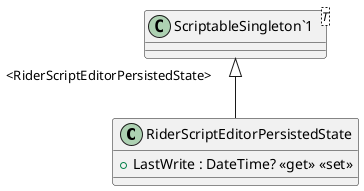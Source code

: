 @startuml
class RiderScriptEditorPersistedState {
    + LastWrite : DateTime? <<get>> <<set>>
}
class "ScriptableSingleton`1"<T> {
}
"ScriptableSingleton`1" "<RiderScriptEditorPersistedState>" <|-- RiderScriptEditorPersistedState
@enduml

